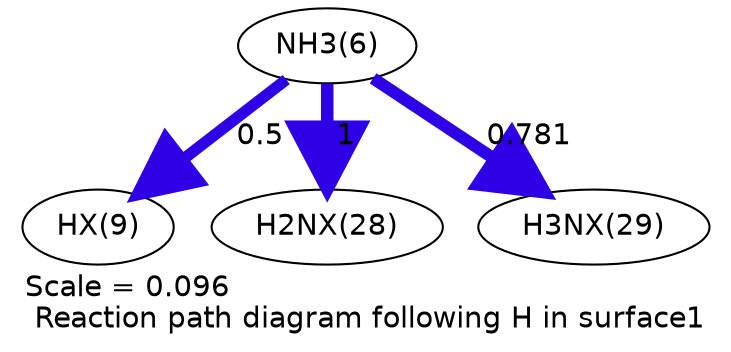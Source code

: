 digraph reaction_paths {
center=1;
s7 -> s12[fontname="Helvetica", penwidth=5.48, arrowsize=2.74, color="0.7, 1, 0.9"
, label=" 0.5"];
s7 -> s19[fontname="Helvetica", penwidth=6, arrowsize=3, color="0.7, 1.5, 0.9"
, label=" 1"];
s7 -> s20[fontname="Helvetica", penwidth=5.81, arrowsize=2.91, color="0.7, 1.28, 0.9"
, label=" 0.781"];
s7 [ fontname="Helvetica", label="NH3(6)"];
s12 [ fontname="Helvetica", label="HX(9)"];
s19 [ fontname="Helvetica", label="H2NX(28)"];
s20 [ fontname="Helvetica", label="H3NX(29)"];
 label = "Scale = 0.096\l Reaction path diagram following H in surface1";
 fontname = "Helvetica";
}
